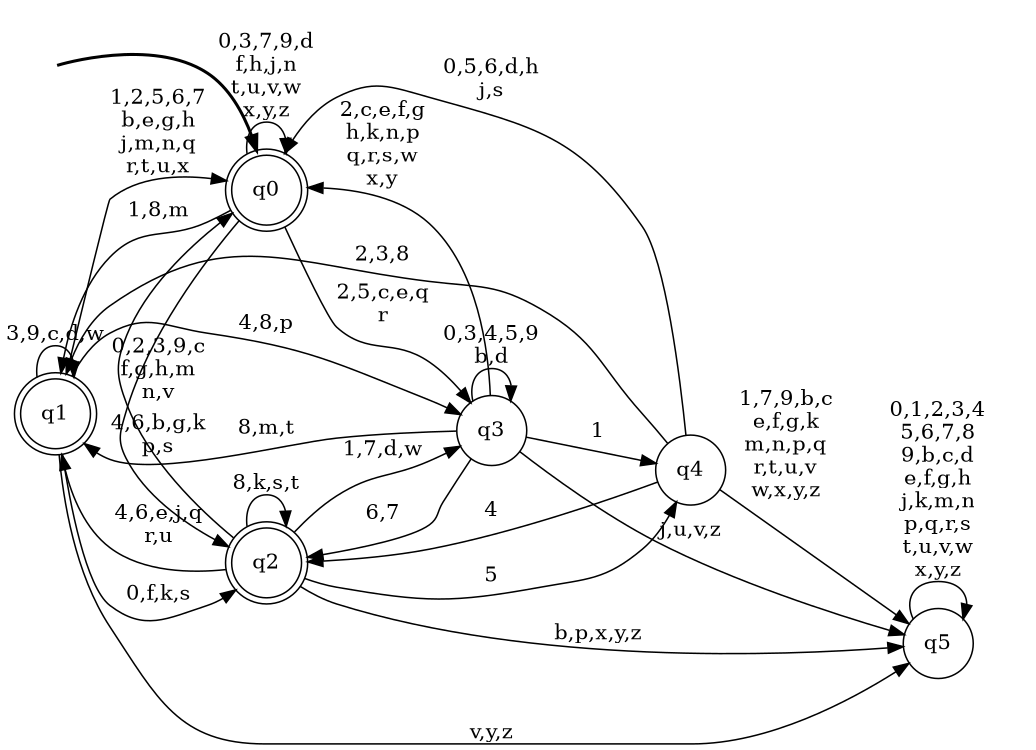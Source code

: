 digraph BlueStar {
__start0 [style = invis, shape = none, label = "", width = 0, height = 0];

rankdir=LR;
size="8,5";

s0 [style="rounded,filled", color="black", fillcolor="white" shape="doublecircle", label="q0"];
s1 [style="rounded,filled", color="black", fillcolor="white" shape="doublecircle", label="q1"];
s2 [style="rounded,filled", color="black", fillcolor="white" shape="doublecircle", label="q2"];
s3 [style="filled", color="black", fillcolor="white" shape="circle", label="q3"];
s4 [style="filled", color="black", fillcolor="white" shape="circle", label="q4"];
s5 [style="filled", color="black", fillcolor="white" shape="circle", label="q5"];
subgraph cluster_main { 
	graph [pad=".75", ranksep="0.15", nodesep="0.15"];
	 style=invis; 
	__start0 -> s0 [penwidth=2];
}
s0 -> s0 [label="0,3,7,9,d\nf,h,j,n\nt,u,v,w\nx,y,z"];
s0 -> s1 [label="1,8,m"];
s0 -> s2 [label="4,6,b,g,k\np,s"];
s0 -> s3 [label="2,5,c,e,q\nr"];
s1 -> s0 [label="1,2,5,6,7\nb,e,g,h\nj,m,n,q\nr,t,u,x"];
s1 -> s1 [label="3,9,c,d,w"];
s1 -> s2 [label="0,f,k,s"];
s1 -> s3 [label="4,8,p"];
s1 -> s5 [label="v,y,z"];
s2 -> s0 [label="0,2,3,9,c\nf,g,h,m\nn,v"];
s2 -> s1 [label="4,6,e,j,q\nr,u"];
s2 -> s2 [label="8,k,s,t"];
s2 -> s3 [label="1,7,d,w"];
s2 -> s4 [label="5"];
s2 -> s5 [label="b,p,x,y,z"];
s3 -> s0 [label="2,c,e,f,g\nh,k,n,p\nq,r,s,w\nx,y"];
s3 -> s1 [label="8,m,t"];
s3 -> s2 [label="6,7"];
s3 -> s3 [label="0,3,4,5,9\nb,d"];
s3 -> s4 [label="1"];
s3 -> s5 [label="j,u,v,z"];
s4 -> s0 [label="0,5,6,d,h\nj,s"];
s4 -> s1 [label="2,3,8"];
s4 -> s2 [label="4"];
s4 -> s5 [label="1,7,9,b,c\ne,f,g,k\nm,n,p,q\nr,t,u,v\nw,x,y,z"];
s5 -> s5 [label="0,1,2,3,4\n5,6,7,8\n9,b,c,d\ne,f,g,h\nj,k,m,n\np,q,r,s\nt,u,v,w\nx,y,z"];

}
